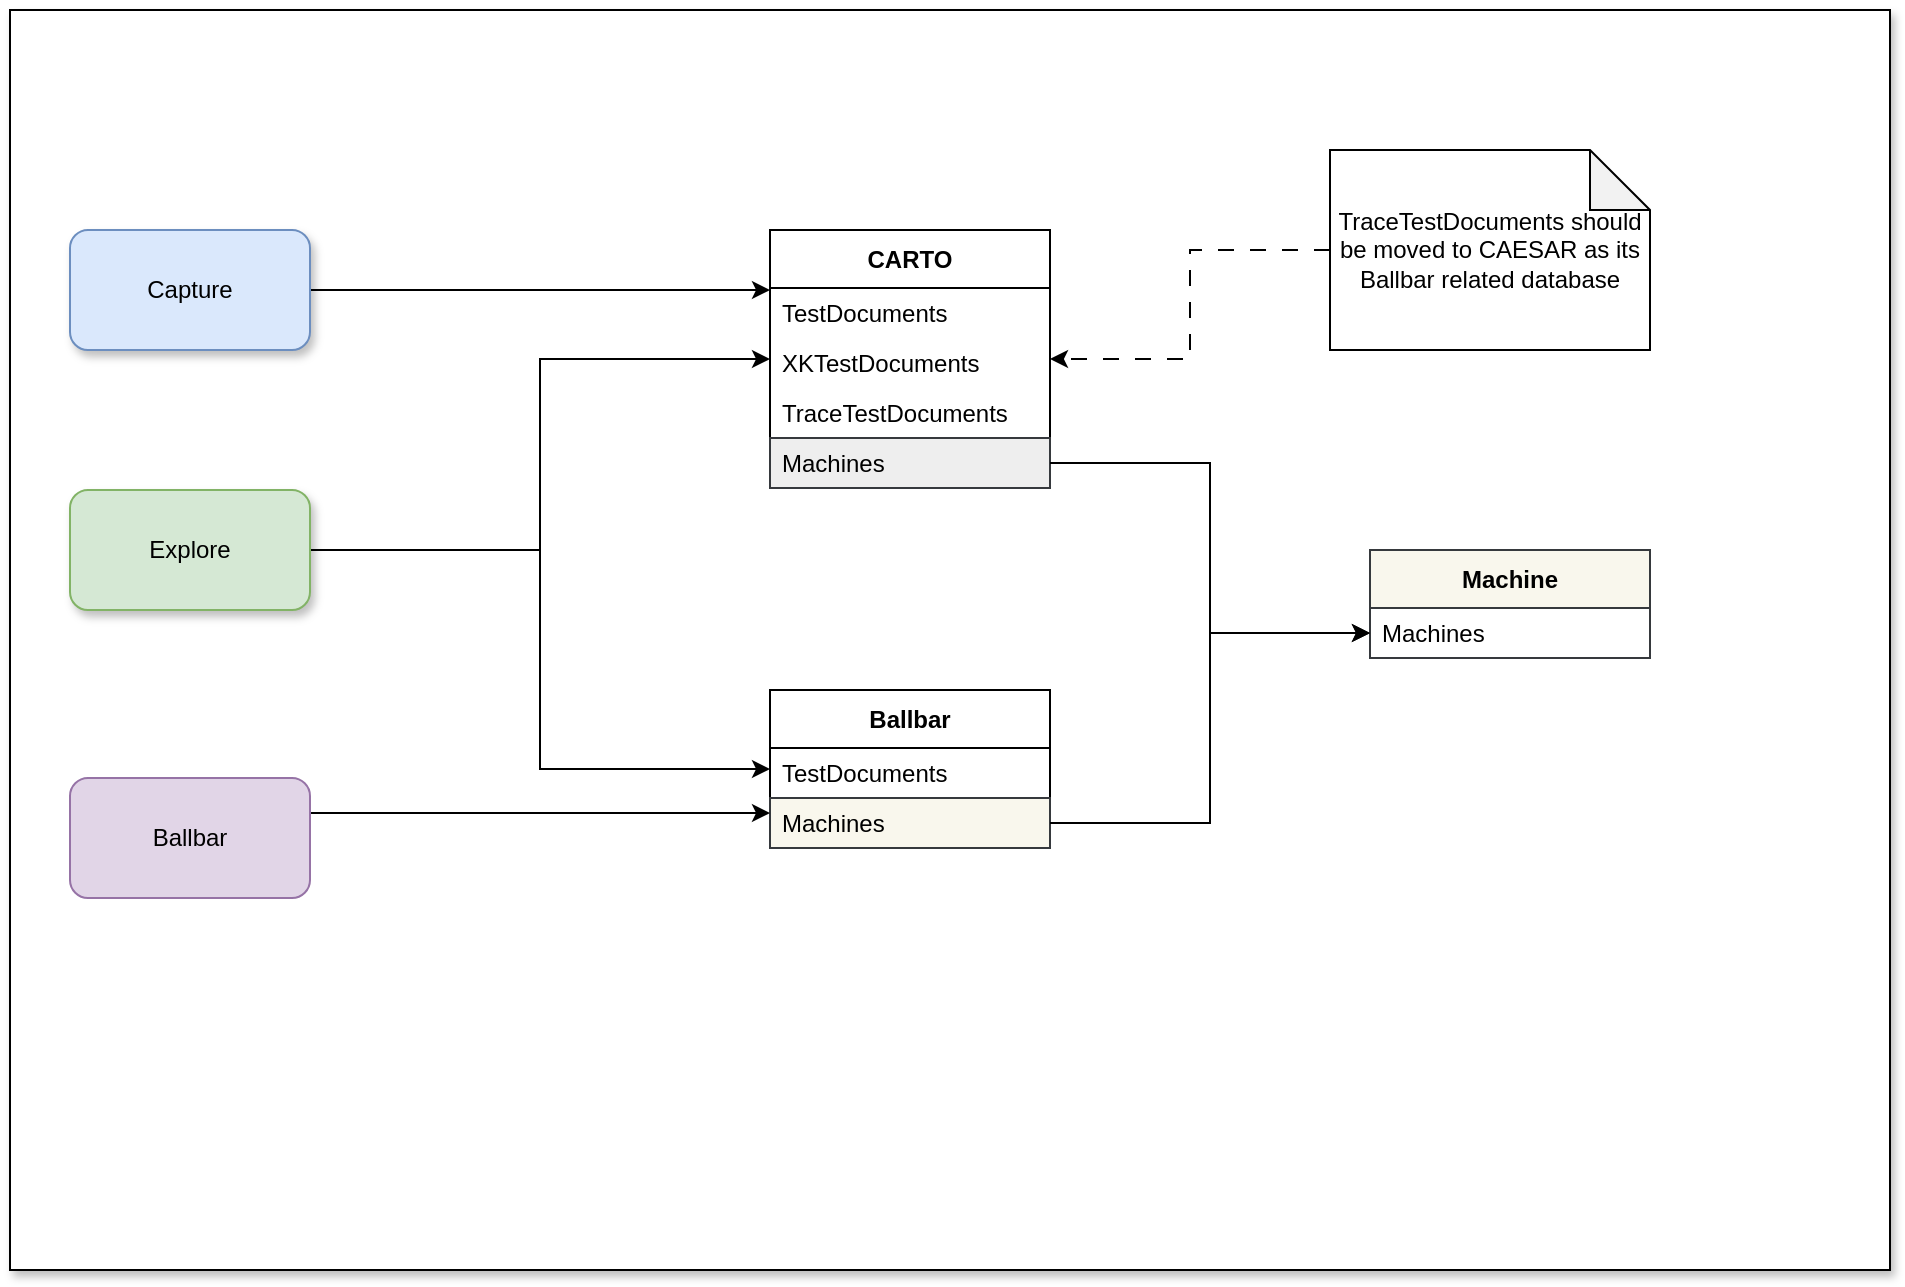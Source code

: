 <mxfile version="27.0.6">
  <diagram name="High Level" id="kDHAMI8vfA3kL-J-4AEr">
    <mxGraphModel dx="2071" dy="668" grid="1" gridSize="10" guides="1" tooltips="1" connect="1" arrows="1" fold="1" page="1" pageScale="1" pageWidth="827" pageHeight="1169" math="0" shadow="0">
      <root>
        <mxCell id="0" />
        <mxCell id="1" parent="0" />
        <mxCell id="q3kBi8KNVVEpbpXcGzCK-30" value="" style="rounded=0;whiteSpace=wrap;html=1;shadow=1;" vertex="1" parent="1">
          <mxGeometry y="10" width="940" height="630" as="geometry" />
        </mxCell>
        <mxCell id="q3kBi8KNVVEpbpXcGzCK-2" value="CARTO" style="swimlane;fontStyle=1;align=center;verticalAlign=middle;childLayout=stackLayout;horizontal=1;startSize=29;horizontalStack=0;resizeParent=1;resizeParentMax=0;resizeLast=0;collapsible=0;marginBottom=0;html=1;whiteSpace=wrap;" vertex="1" parent="1">
          <mxGeometry x="380" y="120" width="140" height="129" as="geometry" />
        </mxCell>
        <mxCell id="q3kBi8KNVVEpbpXcGzCK-6" value="TestDocuments" style="text;html=1;strokeColor=none;fillColor=none;align=left;verticalAlign=middle;spacingLeft=4;spacingRight=4;overflow=hidden;rotatable=0;points=[[0,0.5],[1,0.5]];portConstraint=eastwest;whiteSpace=wrap;" vertex="1" parent="q3kBi8KNVVEpbpXcGzCK-2">
          <mxGeometry y="29" width="140" height="25" as="geometry" />
        </mxCell>
        <mxCell id="q3kBi8KNVVEpbpXcGzCK-7" value="XKTestDocuments" style="text;html=1;strokeColor=none;fillColor=none;align=left;verticalAlign=middle;spacingLeft=4;spacingRight=4;overflow=hidden;rotatable=0;points=[[0,0.5],[1,0.5]];portConstraint=eastwest;whiteSpace=wrap;" vertex="1" parent="q3kBi8KNVVEpbpXcGzCK-2">
          <mxGeometry y="54" width="140" height="25" as="geometry" />
        </mxCell>
        <mxCell id="q3kBi8KNVVEpbpXcGzCK-10" value="TraceTestDocuments" style="text;html=1;strokeColor=none;fillColor=none;align=left;verticalAlign=middle;spacingLeft=4;spacingRight=4;overflow=hidden;rotatable=0;points=[[0,0.5],[1,0.5]];portConstraint=eastwest;whiteSpace=wrap;" vertex="1" parent="q3kBi8KNVVEpbpXcGzCK-2">
          <mxGeometry y="79" width="140" height="25" as="geometry" />
        </mxCell>
        <mxCell id="q3kBi8KNVVEpbpXcGzCK-5" value="Machines" style="text;html=1;strokeColor=#36393d;fillColor=#eeeeee;align=left;verticalAlign=middle;spacingLeft=4;spacingRight=4;overflow=hidden;rotatable=0;points=[[0,0.5],[1,0.5]];portConstraint=eastwest;whiteSpace=wrap;rounded=0;" vertex="1" parent="q3kBi8KNVVEpbpXcGzCK-2">
          <mxGeometry y="104" width="140" height="25" as="geometry" />
        </mxCell>
        <mxCell id="q3kBi8KNVVEpbpXcGzCK-8" value="Ballbar" style="swimlane;fontStyle=1;align=center;verticalAlign=middle;childLayout=stackLayout;horizontal=1;startSize=29;horizontalStack=0;resizeParent=1;resizeParentMax=0;resizeLast=0;collapsible=0;marginBottom=0;html=1;whiteSpace=wrap;" vertex="1" parent="1">
          <mxGeometry x="380" y="350" width="140" height="79" as="geometry" />
        </mxCell>
        <mxCell id="q3kBi8KNVVEpbpXcGzCK-9" value="TestDocuments" style="text;html=1;strokeColor=none;fillColor=none;align=left;verticalAlign=middle;spacingLeft=4;spacingRight=4;overflow=hidden;rotatable=0;points=[[0,0.5],[1,0.5]];portConstraint=eastwest;whiteSpace=wrap;" vertex="1" parent="q3kBi8KNVVEpbpXcGzCK-8">
          <mxGeometry y="29" width="140" height="25" as="geometry" />
        </mxCell>
        <mxCell id="q3kBi8KNVVEpbpXcGzCK-11" value="Machines" style="text;html=1;strokeColor=#36393d;fillColor=#f9f7ed;align=left;verticalAlign=middle;spacingLeft=4;spacingRight=4;overflow=hidden;rotatable=0;points=[[0,0.5],[1,0.5]];portConstraint=eastwest;whiteSpace=wrap;" vertex="1" parent="q3kBi8KNVVEpbpXcGzCK-8">
          <mxGeometry y="54" width="140" height="25" as="geometry" />
        </mxCell>
        <mxCell id="q3kBi8KNVVEpbpXcGzCK-13" value="Machine" style="swimlane;fontStyle=1;align=center;verticalAlign=middle;childLayout=stackLayout;horizontal=1;startSize=29;horizontalStack=0;resizeParent=1;resizeParentMax=0;resizeLast=0;collapsible=0;marginBottom=0;html=1;whiteSpace=wrap;fillColor=#f9f7ed;strokeColor=#36393d;" vertex="1" parent="1">
          <mxGeometry x="680" y="280" width="140" height="54" as="geometry" />
        </mxCell>
        <mxCell id="q3kBi8KNVVEpbpXcGzCK-16" value="Machines" style="text;html=1;strokeColor=none;fillColor=none;align=left;verticalAlign=middle;spacingLeft=4;spacingRight=4;overflow=hidden;rotatable=0;points=[[0,0.5],[1,0.5]];portConstraint=eastwest;whiteSpace=wrap;" vertex="1" parent="q3kBi8KNVVEpbpXcGzCK-13">
          <mxGeometry y="29" width="140" height="25" as="geometry" />
        </mxCell>
        <mxCell id="q3kBi8KNVVEpbpXcGzCK-17" style="edgeStyle=orthogonalEdgeStyle;rounded=0;orthogonalLoop=1;jettySize=auto;html=1;" edge="1" parent="1" source="q3kBi8KNVVEpbpXcGzCK-5" target="q3kBi8KNVVEpbpXcGzCK-16">
          <mxGeometry relative="1" as="geometry" />
        </mxCell>
        <mxCell id="q3kBi8KNVVEpbpXcGzCK-18" style="edgeStyle=orthogonalEdgeStyle;rounded=0;orthogonalLoop=1;jettySize=auto;html=1;" edge="1" parent="1" source="q3kBi8KNVVEpbpXcGzCK-11" target="q3kBi8KNVVEpbpXcGzCK-16">
          <mxGeometry relative="1" as="geometry" />
        </mxCell>
        <mxCell id="q3kBi8KNVVEpbpXcGzCK-23" style="edgeStyle=elbowEdgeStyle;rounded=0;orthogonalLoop=1;jettySize=auto;html=1;elbow=vertical;" edge="1" parent="1" source="q3kBi8KNVVEpbpXcGzCK-19" target="q3kBi8KNVVEpbpXcGzCK-2">
          <mxGeometry relative="1" as="geometry" />
        </mxCell>
        <mxCell id="q3kBi8KNVVEpbpXcGzCK-19" value="Capture" style="rounded=1;whiteSpace=wrap;html=1;fillColor=#dae8fc;strokeColor=#6c8ebf;shadow=1;" vertex="1" parent="1">
          <mxGeometry x="30" y="120" width="120" height="60" as="geometry" />
        </mxCell>
        <mxCell id="q3kBi8KNVVEpbpXcGzCK-25" style="edgeStyle=elbowEdgeStyle;rounded=0;orthogonalLoop=1;jettySize=auto;html=1;" edge="1" parent="1" source="q3kBi8KNVVEpbpXcGzCK-20" target="q3kBi8KNVVEpbpXcGzCK-2">
          <mxGeometry relative="1" as="geometry" />
        </mxCell>
        <mxCell id="q3kBi8KNVVEpbpXcGzCK-26" style="edgeStyle=elbowEdgeStyle;rounded=0;orthogonalLoop=1;jettySize=auto;html=1;" edge="1" parent="1" source="q3kBi8KNVVEpbpXcGzCK-20" target="q3kBi8KNVVEpbpXcGzCK-8">
          <mxGeometry relative="1" as="geometry" />
        </mxCell>
        <mxCell id="q3kBi8KNVVEpbpXcGzCK-20" value="Explore" style="rounded=1;whiteSpace=wrap;html=1;fillColor=#d5e8d4;strokeColor=#82b366;shadow=1;" vertex="1" parent="1">
          <mxGeometry x="30" y="250" width="120" height="60" as="geometry" />
        </mxCell>
        <mxCell id="q3kBi8KNVVEpbpXcGzCK-27" style="edgeStyle=elbowEdgeStyle;rounded=0;orthogonalLoop=1;jettySize=auto;html=1;elbow=vertical;" edge="1" parent="1" source="q3kBi8KNVVEpbpXcGzCK-21" target="q3kBi8KNVVEpbpXcGzCK-8">
          <mxGeometry relative="1" as="geometry" />
        </mxCell>
        <mxCell id="q3kBi8KNVVEpbpXcGzCK-21" value="Ballbar" style="rounded=1;whiteSpace=wrap;html=1;fillColor=#e1d5e7;strokeColor=#9673a6;" vertex="1" parent="1">
          <mxGeometry x="30" y="394" width="120" height="60" as="geometry" />
        </mxCell>
        <mxCell id="q3kBi8KNVVEpbpXcGzCK-29" style="edgeStyle=orthogonalEdgeStyle;rounded=0;orthogonalLoop=1;jettySize=auto;html=1;dashed=1;dashPattern=8 8;" edge="1" parent="1" source="q3kBi8KNVVEpbpXcGzCK-28" target="q3kBi8KNVVEpbpXcGzCK-2">
          <mxGeometry relative="1" as="geometry" />
        </mxCell>
        <mxCell id="q3kBi8KNVVEpbpXcGzCK-28" value="&lt;span style=&quot;text-align: left;&quot;&gt;TraceTestDocuments should be moved to CAESAR as its Ballbar related database&lt;/span&gt;" style="shape=note;whiteSpace=wrap;html=1;backgroundOutline=1;darkOpacity=0.05;" vertex="1" parent="1">
          <mxGeometry x="660" y="80" width="160" height="100" as="geometry" />
        </mxCell>
      </root>
    </mxGraphModel>
  </diagram>
</mxfile>
